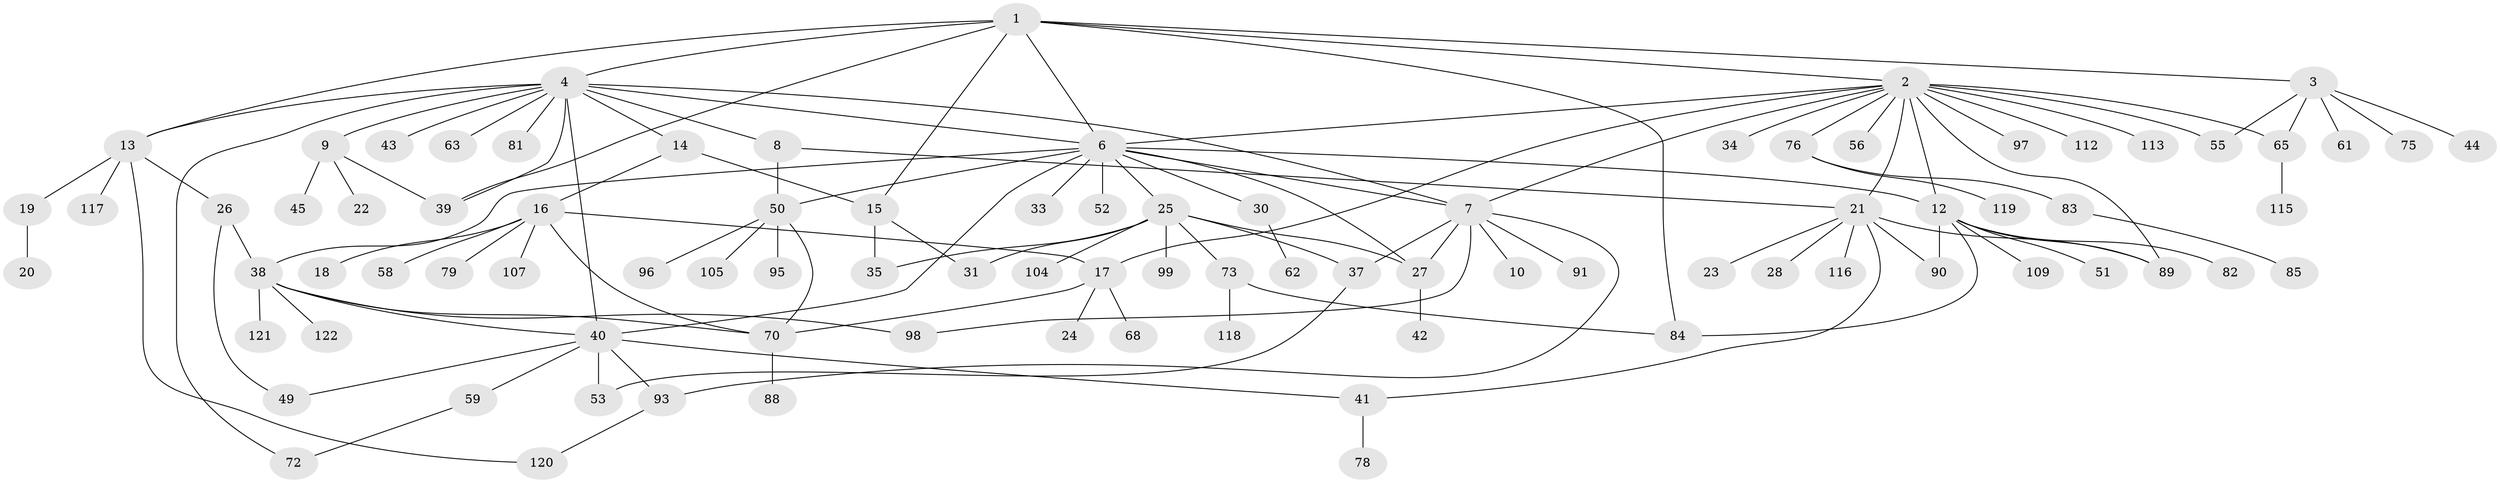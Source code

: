 // Generated by graph-tools (version 1.1) at 2025/51/02/27/25 19:51:58]
// undirected, 90 vertices, 126 edges
graph export_dot {
graph [start="1"]
  node [color=gray90,style=filled];
  1 [super="+77"];
  2 [super="+11"];
  3 [super="+5"];
  4 [super="+64"];
  6 [super="+60"];
  7 [super="+102"];
  8;
  9 [super="+57"];
  10;
  12 [super="+74"];
  13 [super="+86"];
  14 [super="+36"];
  15 [super="+32"];
  16 [super="+54"];
  17 [super="+46"];
  18;
  19;
  20;
  21 [super="+114"];
  22;
  23 [super="+66"];
  24;
  25 [super="+69"];
  26 [super="+29"];
  27;
  28;
  30;
  31 [super="+110"];
  33 [super="+92"];
  34;
  35;
  37 [super="+108"];
  38 [super="+111"];
  39;
  40 [super="+48"];
  41 [super="+47"];
  42;
  43;
  44;
  45;
  49;
  50 [super="+94"];
  51;
  52;
  53 [super="+100"];
  55;
  56;
  58;
  59 [super="+71"];
  61;
  62;
  63 [super="+103"];
  65 [super="+67"];
  68;
  70 [super="+87"];
  72;
  73;
  75;
  76;
  78 [super="+80"];
  79;
  81;
  82;
  83 [super="+106"];
  84;
  85;
  88;
  89;
  90;
  91;
  93 [super="+101"];
  95;
  96;
  97;
  98;
  99;
  104;
  105;
  107;
  109;
  112;
  113;
  115;
  116;
  117;
  118;
  119;
  120;
  121;
  122;
  1 -- 2;
  1 -- 3;
  1 -- 4;
  1 -- 6;
  1 -- 13;
  1 -- 15;
  1 -- 39;
  1 -- 84;
  2 -- 12;
  2 -- 21;
  2 -- 34;
  2 -- 56;
  2 -- 65;
  2 -- 97;
  2 -- 6;
  2 -- 7;
  2 -- 76;
  2 -- 112;
  2 -- 17;
  2 -- 113;
  2 -- 55;
  2 -- 89;
  3 -- 55;
  3 -- 61;
  3 -- 65;
  3 -- 75;
  3 -- 44;
  4 -- 6;
  4 -- 7;
  4 -- 8;
  4 -- 9;
  4 -- 13;
  4 -- 14;
  4 -- 39;
  4 -- 43;
  4 -- 63;
  4 -- 72;
  4 -- 81;
  4 -- 40;
  6 -- 7;
  6 -- 25;
  6 -- 27;
  6 -- 30;
  6 -- 33;
  6 -- 38;
  6 -- 40;
  6 -- 50;
  6 -- 52;
  6 -- 12;
  7 -- 10;
  7 -- 27;
  7 -- 37;
  7 -- 91;
  7 -- 93;
  7 -- 98;
  8 -- 21;
  8 -- 50;
  9 -- 22;
  9 -- 39;
  9 -- 45;
  12 -- 51;
  12 -- 82;
  12 -- 84;
  12 -- 89;
  12 -- 90;
  12 -- 109;
  13 -- 19;
  13 -- 26;
  13 -- 120;
  13 -- 117;
  14 -- 15;
  14 -- 16;
  15 -- 31;
  15 -- 35;
  16 -- 17;
  16 -- 18;
  16 -- 58;
  16 -- 79;
  16 -- 107;
  16 -- 70;
  17 -- 24;
  17 -- 68;
  17 -- 70;
  19 -- 20;
  21 -- 23;
  21 -- 28;
  21 -- 41;
  21 -- 89;
  21 -- 90;
  21 -- 116;
  25 -- 27;
  25 -- 31;
  25 -- 73;
  25 -- 35;
  25 -- 99;
  25 -- 37;
  25 -- 104;
  26 -- 38;
  26 -- 49;
  27 -- 42;
  30 -- 62;
  37 -- 53;
  38 -- 40;
  38 -- 121;
  38 -- 122;
  38 -- 98;
  38 -- 70;
  40 -- 41;
  40 -- 49;
  40 -- 53;
  40 -- 59;
  40 -- 93;
  41 -- 78;
  50 -- 70;
  50 -- 95;
  50 -- 96;
  50 -- 105;
  59 -- 72;
  65 -- 115;
  70 -- 88;
  73 -- 84;
  73 -- 118;
  76 -- 83;
  76 -- 119;
  83 -- 85;
  93 -- 120;
}
